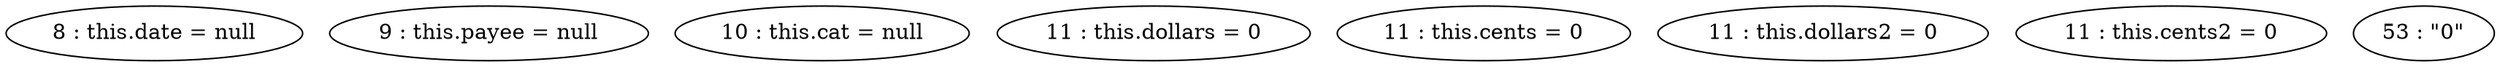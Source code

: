 digraph G {
"8 : this.date = null"
"9 : this.payee = null"
"10 : this.cat = null"
"11 : this.dollars = 0"
"11 : this.cents = 0"
"11 : this.dollars2 = 0"
"11 : this.cents2 = 0"
"53 : \"0\""
}